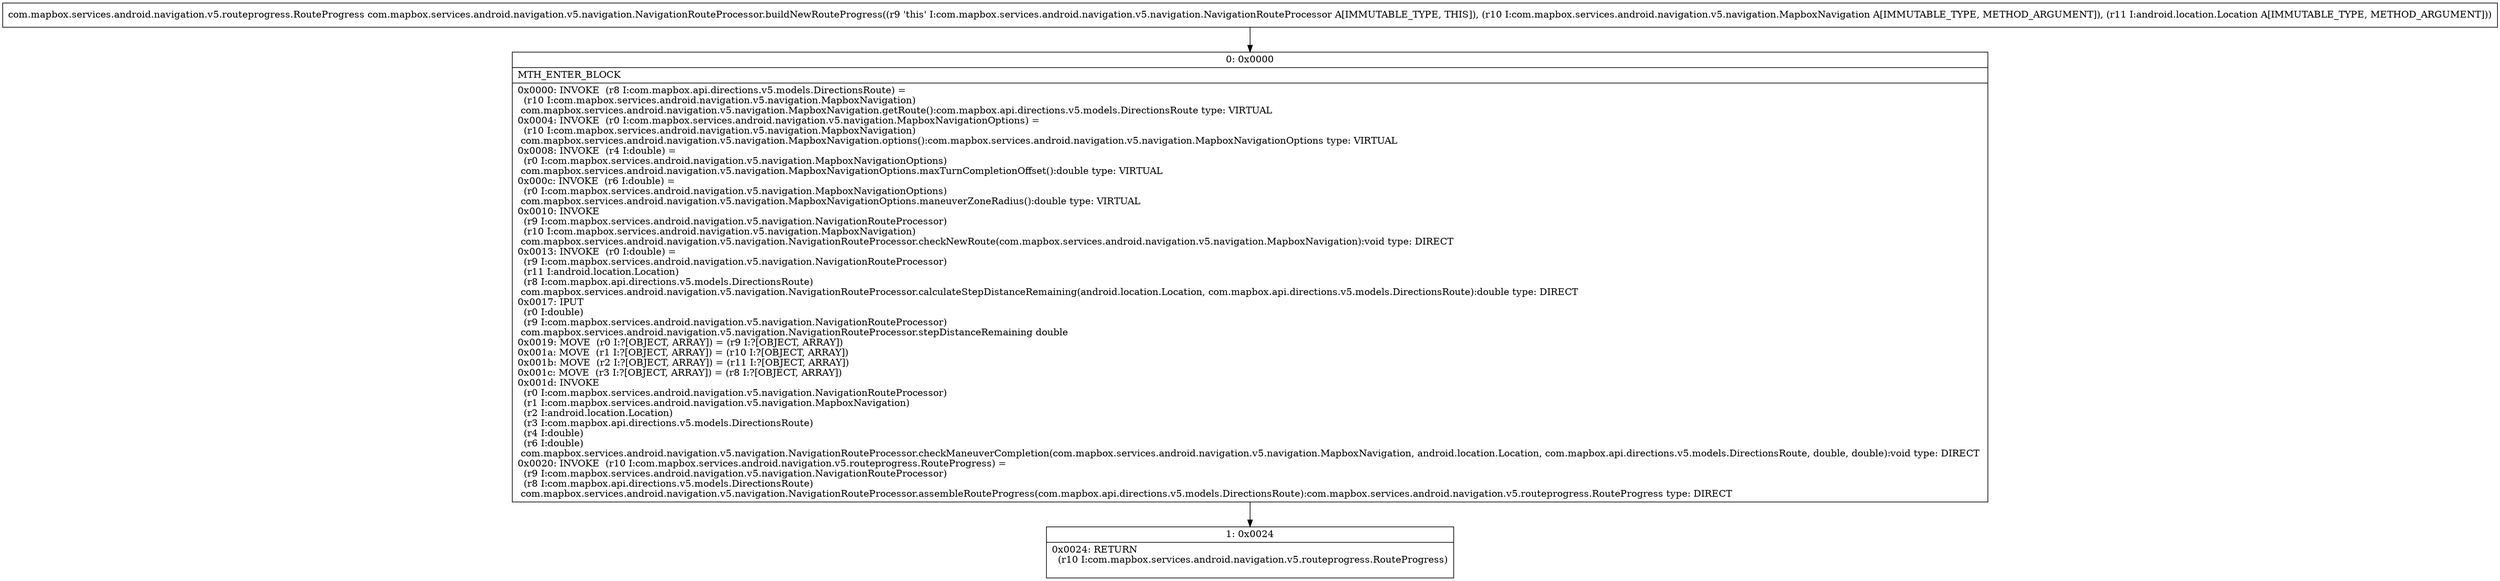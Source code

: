 digraph "CFG forcom.mapbox.services.android.navigation.v5.navigation.NavigationRouteProcessor.buildNewRouteProgress(Lcom\/mapbox\/services\/android\/navigation\/v5\/navigation\/MapboxNavigation;Landroid\/location\/Location;)Lcom\/mapbox\/services\/android\/navigation\/v5\/routeprogress\/RouteProgress;" {
Node_0 [shape=record,label="{0\:\ 0x0000|MTH_ENTER_BLOCK\l|0x0000: INVOKE  (r8 I:com.mapbox.api.directions.v5.models.DirectionsRoute) = \l  (r10 I:com.mapbox.services.android.navigation.v5.navigation.MapboxNavigation)\l com.mapbox.services.android.navigation.v5.navigation.MapboxNavigation.getRoute():com.mapbox.api.directions.v5.models.DirectionsRoute type: VIRTUAL \l0x0004: INVOKE  (r0 I:com.mapbox.services.android.navigation.v5.navigation.MapboxNavigationOptions) = \l  (r10 I:com.mapbox.services.android.navigation.v5.navigation.MapboxNavigation)\l com.mapbox.services.android.navigation.v5.navigation.MapboxNavigation.options():com.mapbox.services.android.navigation.v5.navigation.MapboxNavigationOptions type: VIRTUAL \l0x0008: INVOKE  (r4 I:double) = \l  (r0 I:com.mapbox.services.android.navigation.v5.navigation.MapboxNavigationOptions)\l com.mapbox.services.android.navigation.v5.navigation.MapboxNavigationOptions.maxTurnCompletionOffset():double type: VIRTUAL \l0x000c: INVOKE  (r6 I:double) = \l  (r0 I:com.mapbox.services.android.navigation.v5.navigation.MapboxNavigationOptions)\l com.mapbox.services.android.navigation.v5.navigation.MapboxNavigationOptions.maneuverZoneRadius():double type: VIRTUAL \l0x0010: INVOKE  \l  (r9 I:com.mapbox.services.android.navigation.v5.navigation.NavigationRouteProcessor)\l  (r10 I:com.mapbox.services.android.navigation.v5.navigation.MapboxNavigation)\l com.mapbox.services.android.navigation.v5.navigation.NavigationRouteProcessor.checkNewRoute(com.mapbox.services.android.navigation.v5.navigation.MapboxNavigation):void type: DIRECT \l0x0013: INVOKE  (r0 I:double) = \l  (r9 I:com.mapbox.services.android.navigation.v5.navigation.NavigationRouteProcessor)\l  (r11 I:android.location.Location)\l  (r8 I:com.mapbox.api.directions.v5.models.DirectionsRoute)\l com.mapbox.services.android.navigation.v5.navigation.NavigationRouteProcessor.calculateStepDistanceRemaining(android.location.Location, com.mapbox.api.directions.v5.models.DirectionsRoute):double type: DIRECT \l0x0017: IPUT  \l  (r0 I:double)\l  (r9 I:com.mapbox.services.android.navigation.v5.navigation.NavigationRouteProcessor)\l com.mapbox.services.android.navigation.v5.navigation.NavigationRouteProcessor.stepDistanceRemaining double \l0x0019: MOVE  (r0 I:?[OBJECT, ARRAY]) = (r9 I:?[OBJECT, ARRAY]) \l0x001a: MOVE  (r1 I:?[OBJECT, ARRAY]) = (r10 I:?[OBJECT, ARRAY]) \l0x001b: MOVE  (r2 I:?[OBJECT, ARRAY]) = (r11 I:?[OBJECT, ARRAY]) \l0x001c: MOVE  (r3 I:?[OBJECT, ARRAY]) = (r8 I:?[OBJECT, ARRAY]) \l0x001d: INVOKE  \l  (r0 I:com.mapbox.services.android.navigation.v5.navigation.NavigationRouteProcessor)\l  (r1 I:com.mapbox.services.android.navigation.v5.navigation.MapboxNavigation)\l  (r2 I:android.location.Location)\l  (r3 I:com.mapbox.api.directions.v5.models.DirectionsRoute)\l  (r4 I:double)\l  (r6 I:double)\l com.mapbox.services.android.navigation.v5.navigation.NavigationRouteProcessor.checkManeuverCompletion(com.mapbox.services.android.navigation.v5.navigation.MapboxNavigation, android.location.Location, com.mapbox.api.directions.v5.models.DirectionsRoute, double, double):void type: DIRECT \l0x0020: INVOKE  (r10 I:com.mapbox.services.android.navigation.v5.routeprogress.RouteProgress) = \l  (r9 I:com.mapbox.services.android.navigation.v5.navigation.NavigationRouteProcessor)\l  (r8 I:com.mapbox.api.directions.v5.models.DirectionsRoute)\l com.mapbox.services.android.navigation.v5.navigation.NavigationRouteProcessor.assembleRouteProgress(com.mapbox.api.directions.v5.models.DirectionsRoute):com.mapbox.services.android.navigation.v5.routeprogress.RouteProgress type: DIRECT \l}"];
Node_1 [shape=record,label="{1\:\ 0x0024|0x0024: RETURN  \l  (r10 I:com.mapbox.services.android.navigation.v5.routeprogress.RouteProgress)\l \l}"];
MethodNode[shape=record,label="{com.mapbox.services.android.navigation.v5.routeprogress.RouteProgress com.mapbox.services.android.navigation.v5.navigation.NavigationRouteProcessor.buildNewRouteProgress((r9 'this' I:com.mapbox.services.android.navigation.v5.navigation.NavigationRouteProcessor A[IMMUTABLE_TYPE, THIS]), (r10 I:com.mapbox.services.android.navigation.v5.navigation.MapboxNavigation A[IMMUTABLE_TYPE, METHOD_ARGUMENT]), (r11 I:android.location.Location A[IMMUTABLE_TYPE, METHOD_ARGUMENT])) }"];
MethodNode -> Node_0;
Node_0 -> Node_1;
}


